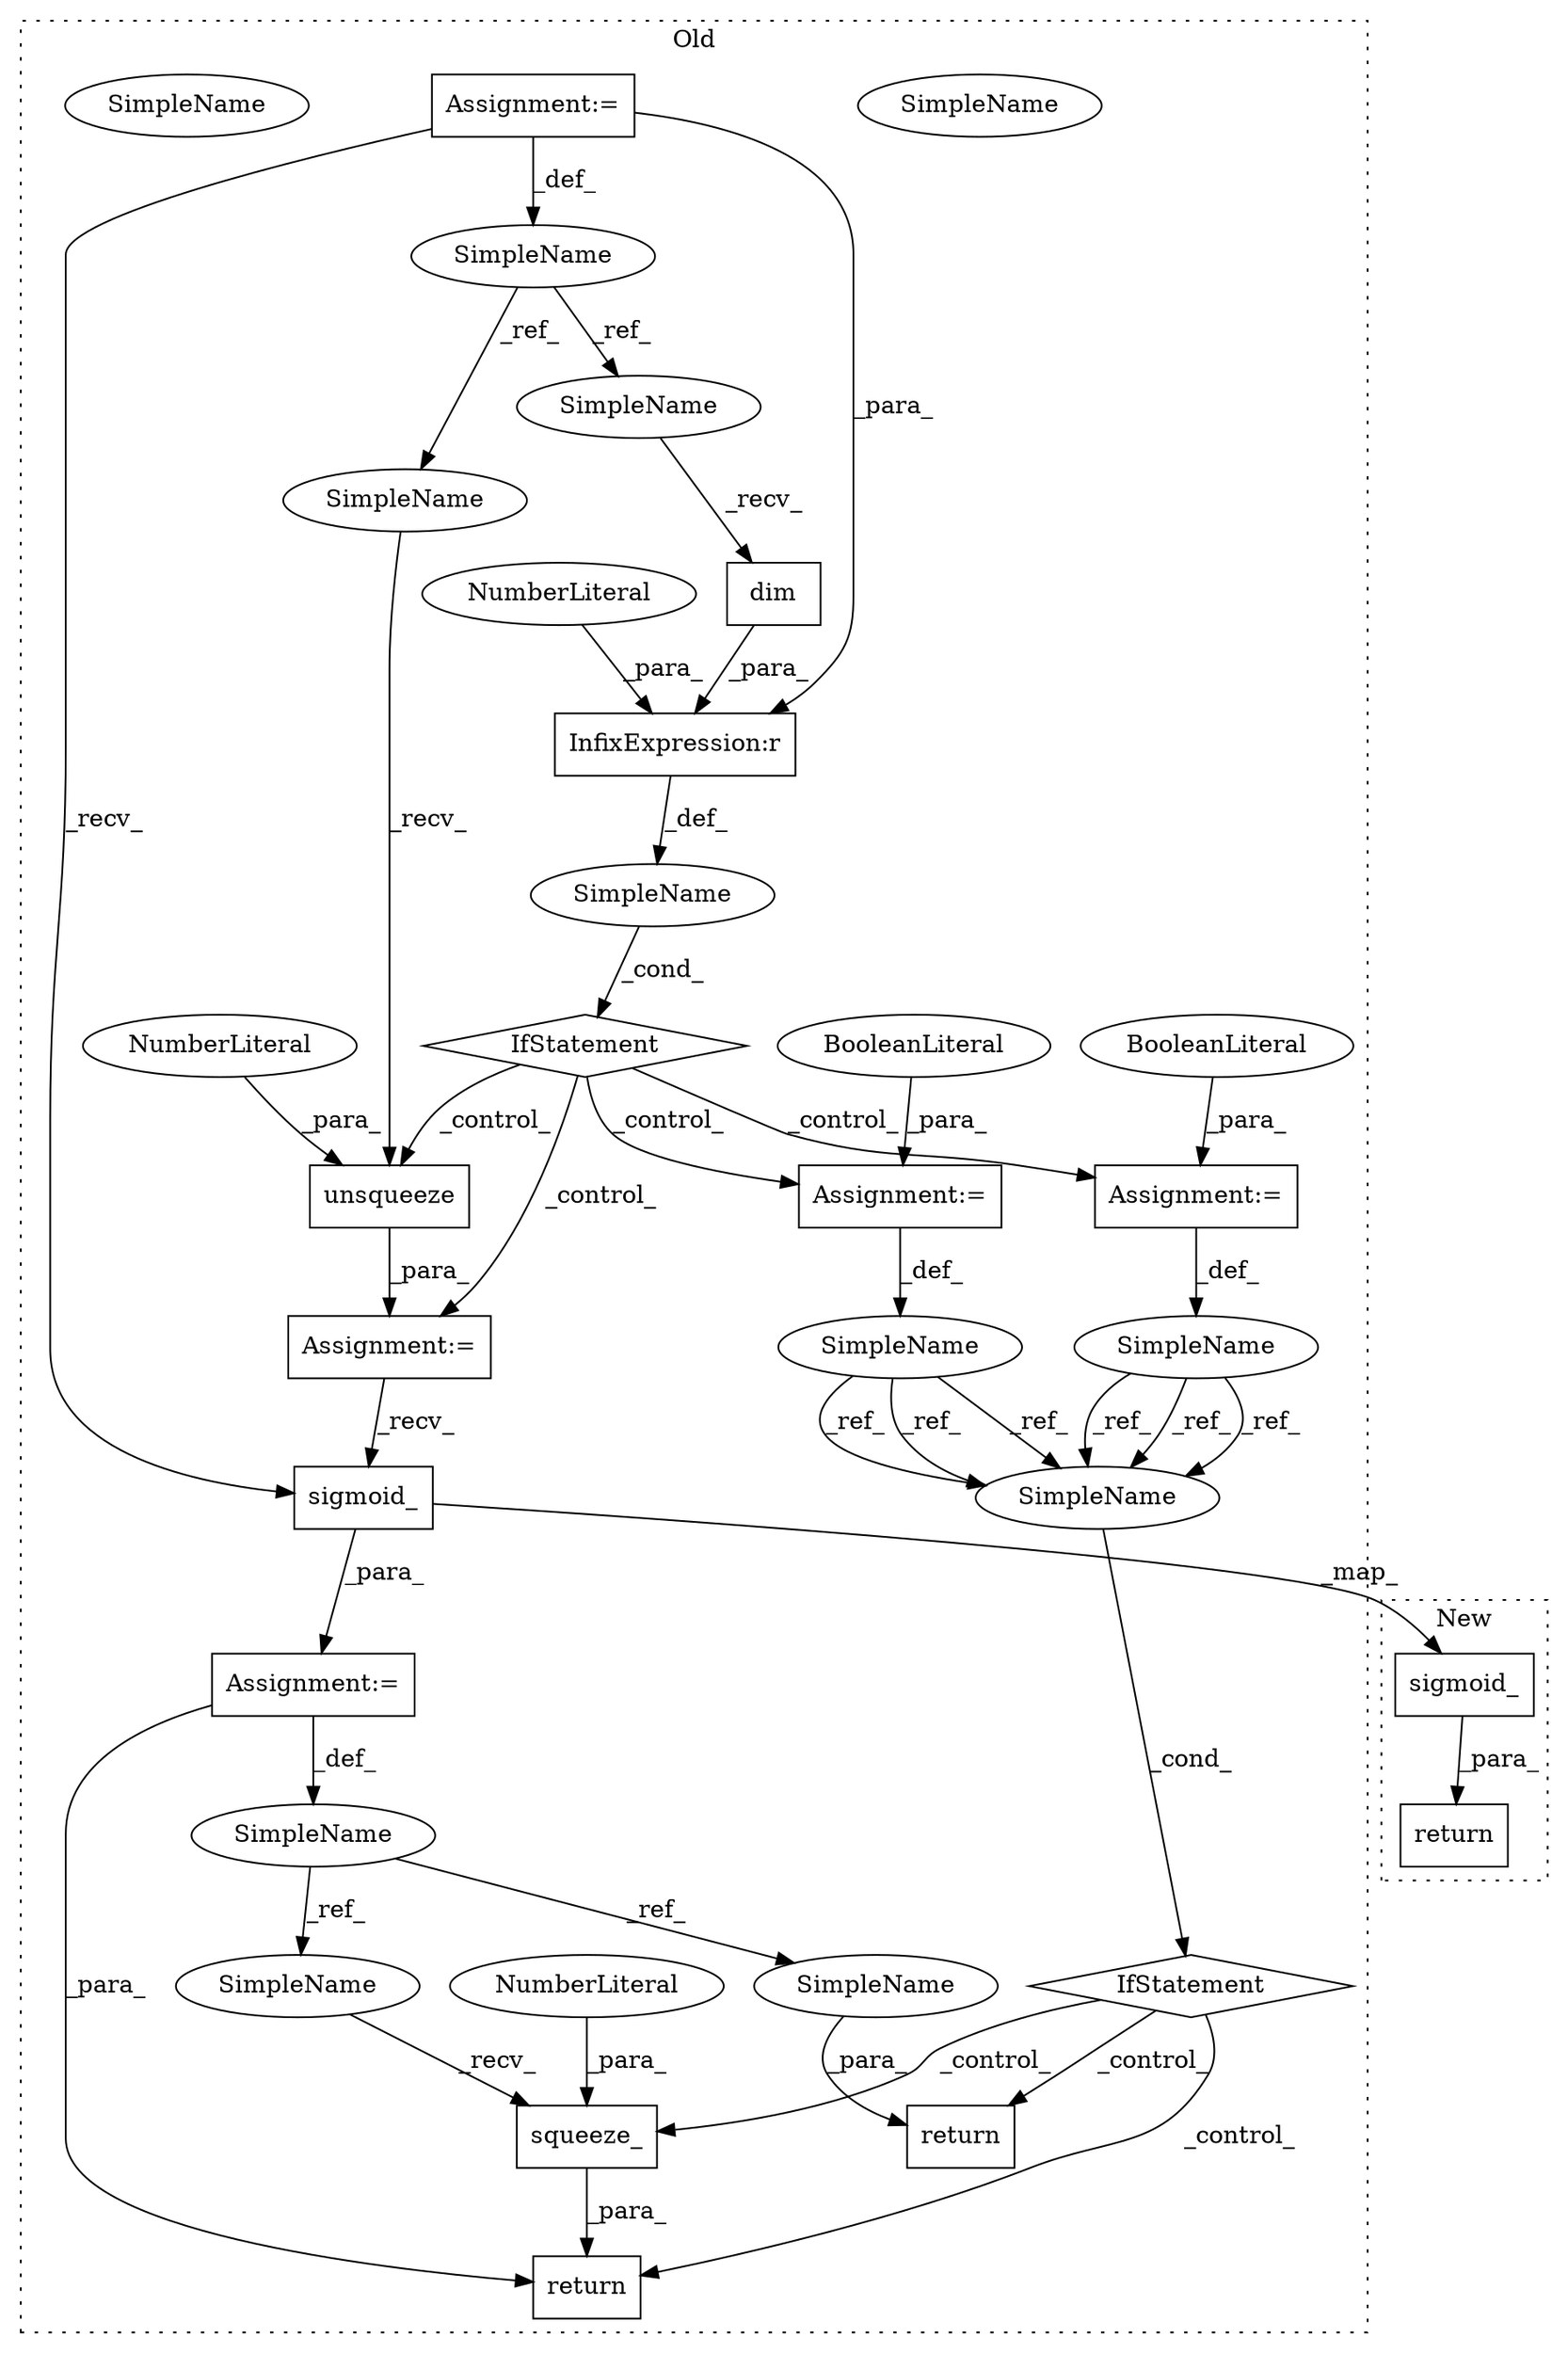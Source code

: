 digraph G {
subgraph cluster0 {
1 [label="dim" a="32" s="3947" l="5" shape="box"];
3 [label="InfixExpression:r" a="27" s="3952" l="3" shape="box"];
4 [label="NumberLiteral" a="34" s="3955" l="1" shape="ellipse"];
5 [label="IfStatement" a="25" s="3940,3974" l="4,2" shape="diamond"];
6 [label="Assignment:=" a="7" s="3985" l="1" shape="box"];
7 [label="SimpleName" a="42" s="" l="" shape="ellipse"];
8 [label="Assignment:=" a="7" s="4042" l="1" shape="box"];
9 [label="unsqueeze" a="32" s="3988,3999" l="10,1" shape="box"];
10 [label="BooleanLiteral" a="9" s="4043" l="4" shape="ellipse"];
11 [label="IfStatement" a="25" s="4212,4226" l="4,2" shape="diamond"];
12 [label="SimpleName" a="42" s="3897" l="1" shape="ellipse"];
13 [label="Assignment:=" a="7" s="4098" l="1" shape="box"];
14 [label="SimpleName" a="42" s="4032" l="10" shape="ellipse"];
15 [label="squeeze_" a="32" s="4245,4255" l="9,1" shape="box"];
16 [label="NumberLiteral" a="34" s="4254" l="1" shape="ellipse"];
17 [label="NumberLiteral" a="34" s="3998" l="1" shape="ellipse"];
18 [label="SimpleName" a="42" s="4216" l="10" shape="ellipse"];
19 [label="SimpleName" a="42" s="4069" l="10" shape="ellipse"];
20 [label="SimpleName" a="42" s="4097" l="1" shape="ellipse"];
21 [label="return" a="41" s="4278" l="7" shape="box"];
22 [label="Assignment:=" a="7" s="4079" l="1" shape="box"];
23 [label="BooleanLiteral" a="9" s="4080" l="5" shape="ellipse"];
24 [label="return" a="41" s="4236" l="7" shape="box"];
25 [label="sigmoid_" a="32" s="4196" l="10" shape="box"];
27 [label="Assignment:=" a="7" s="3897" l="1" shape="box"];
28 [label="SimpleName" a="42" s="4216" l="10" shape="ellipse"];
29 [label="SimpleName" a="42" s="4243" l="1" shape="ellipse"];
30 [label="SimpleName" a="42" s="4285" l="1" shape="ellipse"];
31 [label="SimpleName" a="42" s="4216" l="10" shape="ellipse"];
32 [label="SimpleName" a="42" s="3986" l="1" shape="ellipse"];
33 [label="SimpleName" a="42" s="3945" l="1" shape="ellipse"];
label = "Old";
style="dotted";
}
subgraph cluster1 {
2 [label="return" a="41" s="3957" l="7" shape="box"];
26 [label="sigmoid_" a="32" s="4065" l="10" shape="box"];
label = "New";
style="dotted";
}
1 -> 3 [label="_para_"];
3 -> 7 [label="_def_"];
4 -> 3 [label="_para_"];
5 -> 6 [label="_control_"];
5 -> 9 [label="_control_"];
5 -> 8 [label="_control_"];
5 -> 22 [label="_control_"];
6 -> 25 [label="_recv_"];
7 -> 5 [label="_cond_"];
8 -> 14 [label="_def_"];
9 -> 6 [label="_para_"];
10 -> 8 [label="_para_"];
11 -> 21 [label="_control_"];
11 -> 15 [label="_control_"];
11 -> 24 [label="_control_"];
12 -> 32 [label="_ref_"];
12 -> 33 [label="_ref_"];
13 -> 24 [label="_para_"];
13 -> 20 [label="_def_"];
14 -> 31 [label="_ref_"];
14 -> 31 [label="_ref_"];
14 -> 31 [label="_ref_"];
15 -> 24 [label="_para_"];
16 -> 15 [label="_para_"];
17 -> 9 [label="_para_"];
19 -> 31 [label="_ref_"];
19 -> 31 [label="_ref_"];
19 -> 31 [label="_ref_"];
20 -> 29 [label="_ref_"];
20 -> 30 [label="_ref_"];
22 -> 19 [label="_def_"];
23 -> 22 [label="_para_"];
25 -> 26 [label="_map_"];
25 -> 13 [label="_para_"];
26 -> 2 [label="_para_"];
27 -> 12 [label="_def_"];
27 -> 3 [label="_para_"];
27 -> 25 [label="_recv_"];
29 -> 15 [label="_recv_"];
30 -> 21 [label="_para_"];
31 -> 11 [label="_cond_"];
32 -> 9 [label="_recv_"];
33 -> 1 [label="_recv_"];
}
